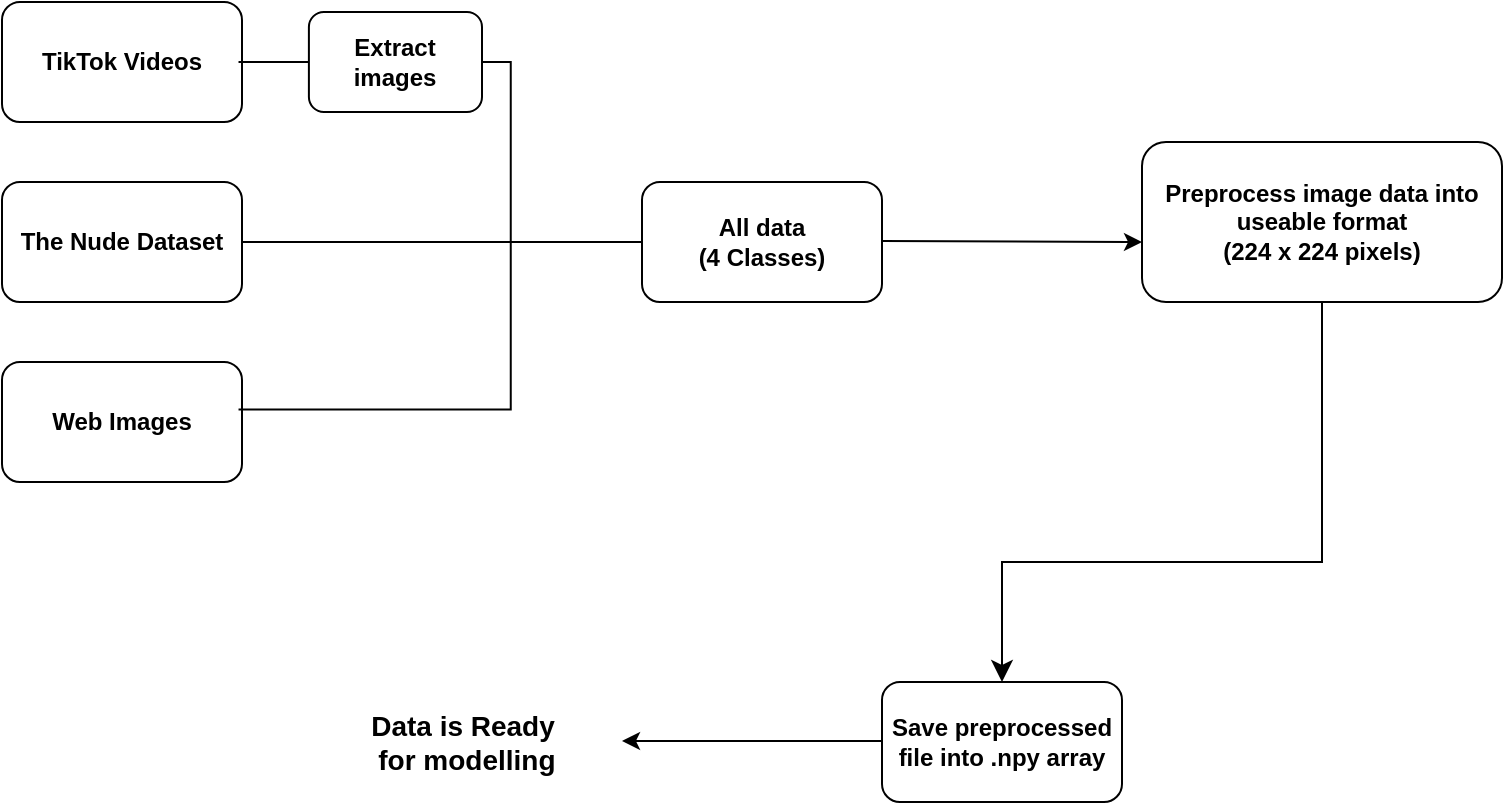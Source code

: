 <mxfile>
    <diagram id="rH2o3wTnr4li3PAzrFR2" name="Page-1">
        <mxGraphModel dx="1081" dy="779" grid="1" gridSize="10" guides="1" tooltips="1" connect="1" arrows="1" fold="1" page="1" pageScale="1" pageWidth="850" pageHeight="1100" math="0" shadow="0">
            <root>
                <mxCell id="0"/>
                <mxCell id="1" parent="0"/>
                <mxCell id="2" value="&lt;b&gt;TikTok Videos&lt;/b&gt;" style="rounded=1;whiteSpace=wrap;html=1;" vertex="1" parent="1">
                    <mxGeometry x="40" y="260" width="120" height="60" as="geometry"/>
                </mxCell>
                <mxCell id="3" value="&lt;b&gt;Web Images&lt;/b&gt;" style="rounded=1;whiteSpace=wrap;html=1;" vertex="1" parent="1">
                    <mxGeometry x="40" y="440" width="120" height="60" as="geometry"/>
                </mxCell>
                <mxCell id="4" value="&lt;b&gt;The Nude Dataset&lt;/b&gt;" style="rounded=1;whiteSpace=wrap;html=1;" vertex="1" parent="1">
                    <mxGeometry x="40" y="350" width="120" height="60" as="geometry"/>
                </mxCell>
                <mxCell id="5" value="" style="shape=partialRectangle;whiteSpace=wrap;html=1;bottom=1;right=1;left=1;top=0;fillColor=none;routingCenterX=-0.5;rotation=-90;" vertex="1" parent="1">
                    <mxGeometry x="139.69" y="309.08" width="173.76" height="135.61" as="geometry"/>
                </mxCell>
                <mxCell id="6" value="" style="line;strokeWidth=1;html=1;perimeter=backbonePerimeter;points=[];outlineConnect=0;" vertex="1" parent="1">
                    <mxGeometry x="160" y="375" width="210" height="10" as="geometry"/>
                </mxCell>
                <mxCell id="7" value="&lt;b&gt;All data&lt;/b&gt;&lt;div&gt;&lt;b&gt;(4 Classes)&lt;/b&gt;&lt;/div&gt;" style="rounded=1;whiteSpace=wrap;html=1;" vertex="1" parent="1">
                    <mxGeometry x="360" y="350" width="120" height="60" as="geometry"/>
                </mxCell>
                <mxCell id="8" value="" style="endArrow=classic;html=1;" edge="1" parent="1">
                    <mxGeometry width="50" height="50" relative="1" as="geometry">
                        <mxPoint x="480" y="379.5" as="sourcePoint"/>
                        <mxPoint x="610" y="380" as="targetPoint"/>
                    </mxGeometry>
                </mxCell>
                <mxCell id="9" value="&lt;b&gt;Preprocess image data into useable format&lt;/b&gt;&lt;div&gt;&lt;b&gt;(224 x 224 pixels)&lt;/b&gt;&lt;/div&gt;" style="rounded=1;whiteSpace=wrap;html=1;" vertex="1" parent="1">
                    <mxGeometry x="610" y="330" width="180" height="80" as="geometry"/>
                </mxCell>
                <mxCell id="13" value="" style="edgeStyle=elbowEdgeStyle;elbow=vertical;endArrow=classic;html=1;curved=0;rounded=0;endSize=8;startSize=8;" edge="1" parent="1">
                    <mxGeometry width="50" height="50" relative="1" as="geometry">
                        <mxPoint x="700" y="410" as="sourcePoint"/>
                        <mxPoint x="540" y="600" as="targetPoint"/>
                        <Array as="points">
                            <mxPoint x="670" y="540"/>
                        </Array>
                    </mxGeometry>
                </mxCell>
                <mxCell id="14" value="&lt;b&gt;Save preprocessed file into .npy array&lt;/b&gt;" style="rounded=1;whiteSpace=wrap;html=1;" vertex="1" parent="1">
                    <mxGeometry x="480" y="600" width="120" height="60" as="geometry"/>
                </mxCell>
                <mxCell id="15" value="" style="endArrow=classic;html=1;" edge="1" parent="1">
                    <mxGeometry width="50" height="50" relative="1" as="geometry">
                        <mxPoint x="480" y="629.5" as="sourcePoint"/>
                        <mxPoint x="350" y="629.5" as="targetPoint"/>
                    </mxGeometry>
                </mxCell>
                <mxCell id="17" value="&lt;b&gt;&lt;font style=&quot;font-size: 14px;&quot;&gt;Data is Ready&lt;/font&gt;&lt;/b&gt;&lt;div&gt;&lt;b&gt;&lt;font style=&quot;font-size: 14px;&quot;&gt;&amp;nbsp;for modelling&lt;/font&gt;&lt;/b&gt;&lt;/div&gt;" style="text;html=1;align=center;verticalAlign=middle;resizable=0;points=[];autosize=1;strokeColor=none;fillColor=none;" vertex="1" parent="1">
                    <mxGeometry x="210" y="605" width="120" height="50" as="geometry"/>
                </mxCell>
                <mxCell id="18" value="&lt;b&gt;Extract images&lt;/b&gt;" style="rounded=1;whiteSpace=wrap;html=1;" vertex="1" parent="1">
                    <mxGeometry x="193.45" y="265" width="86.55" height="50" as="geometry"/>
                </mxCell>
            </root>
        </mxGraphModel>
    </diagram>
</mxfile>